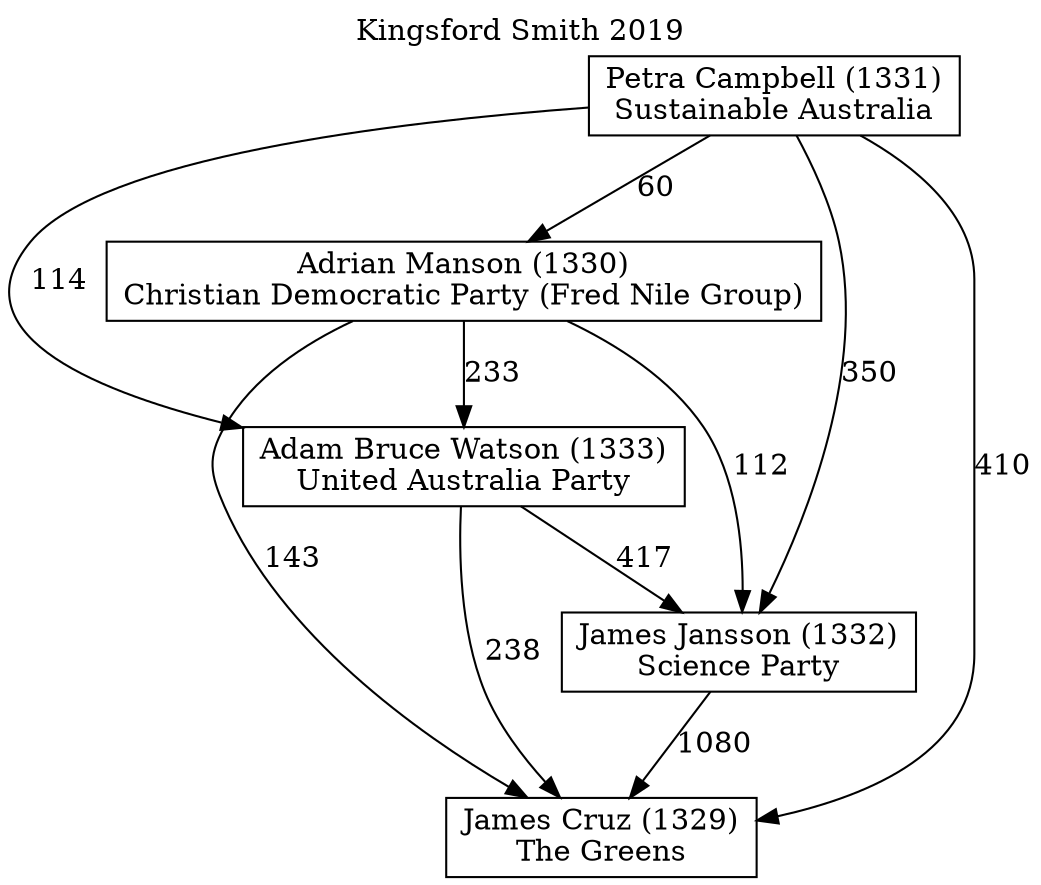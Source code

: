 // House preference flow
digraph "James Cruz (1329)_Kingsford Smith_2019" {
	graph [label="Kingsford Smith 2019" labelloc=t mclimit=10]
	node [shape=box]
	"Adam Bruce Watson (1333)" [label="Adam Bruce Watson (1333)
United Australia Party"]
	"Adrian Manson (1330)" [label="Adrian Manson (1330)
Christian Democratic Party (Fred Nile Group)"]
	"James Cruz (1329)" [label="James Cruz (1329)
The Greens"]
	"James Jansson (1332)" [label="James Jansson (1332)
Science Party"]
	"Petra Campbell (1331)" [label="Petra Campbell (1331)
Sustainable Australia"]
	"Adam Bruce Watson (1333)" -> "James Cruz (1329)" [label=238]
	"Adam Bruce Watson (1333)" -> "James Jansson (1332)" [label=417]
	"Adrian Manson (1330)" -> "Adam Bruce Watson (1333)" [label=233]
	"Adrian Manson (1330)" -> "James Cruz (1329)" [label=143]
	"Adrian Manson (1330)" -> "James Jansson (1332)" [label=112]
	"James Jansson (1332)" -> "James Cruz (1329)" [label=1080]
	"Petra Campbell (1331)" -> "Adam Bruce Watson (1333)" [label=114]
	"Petra Campbell (1331)" -> "Adrian Manson (1330)" [label=60]
	"Petra Campbell (1331)" -> "James Cruz (1329)" [label=410]
	"Petra Campbell (1331)" -> "James Jansson (1332)" [label=350]
}
